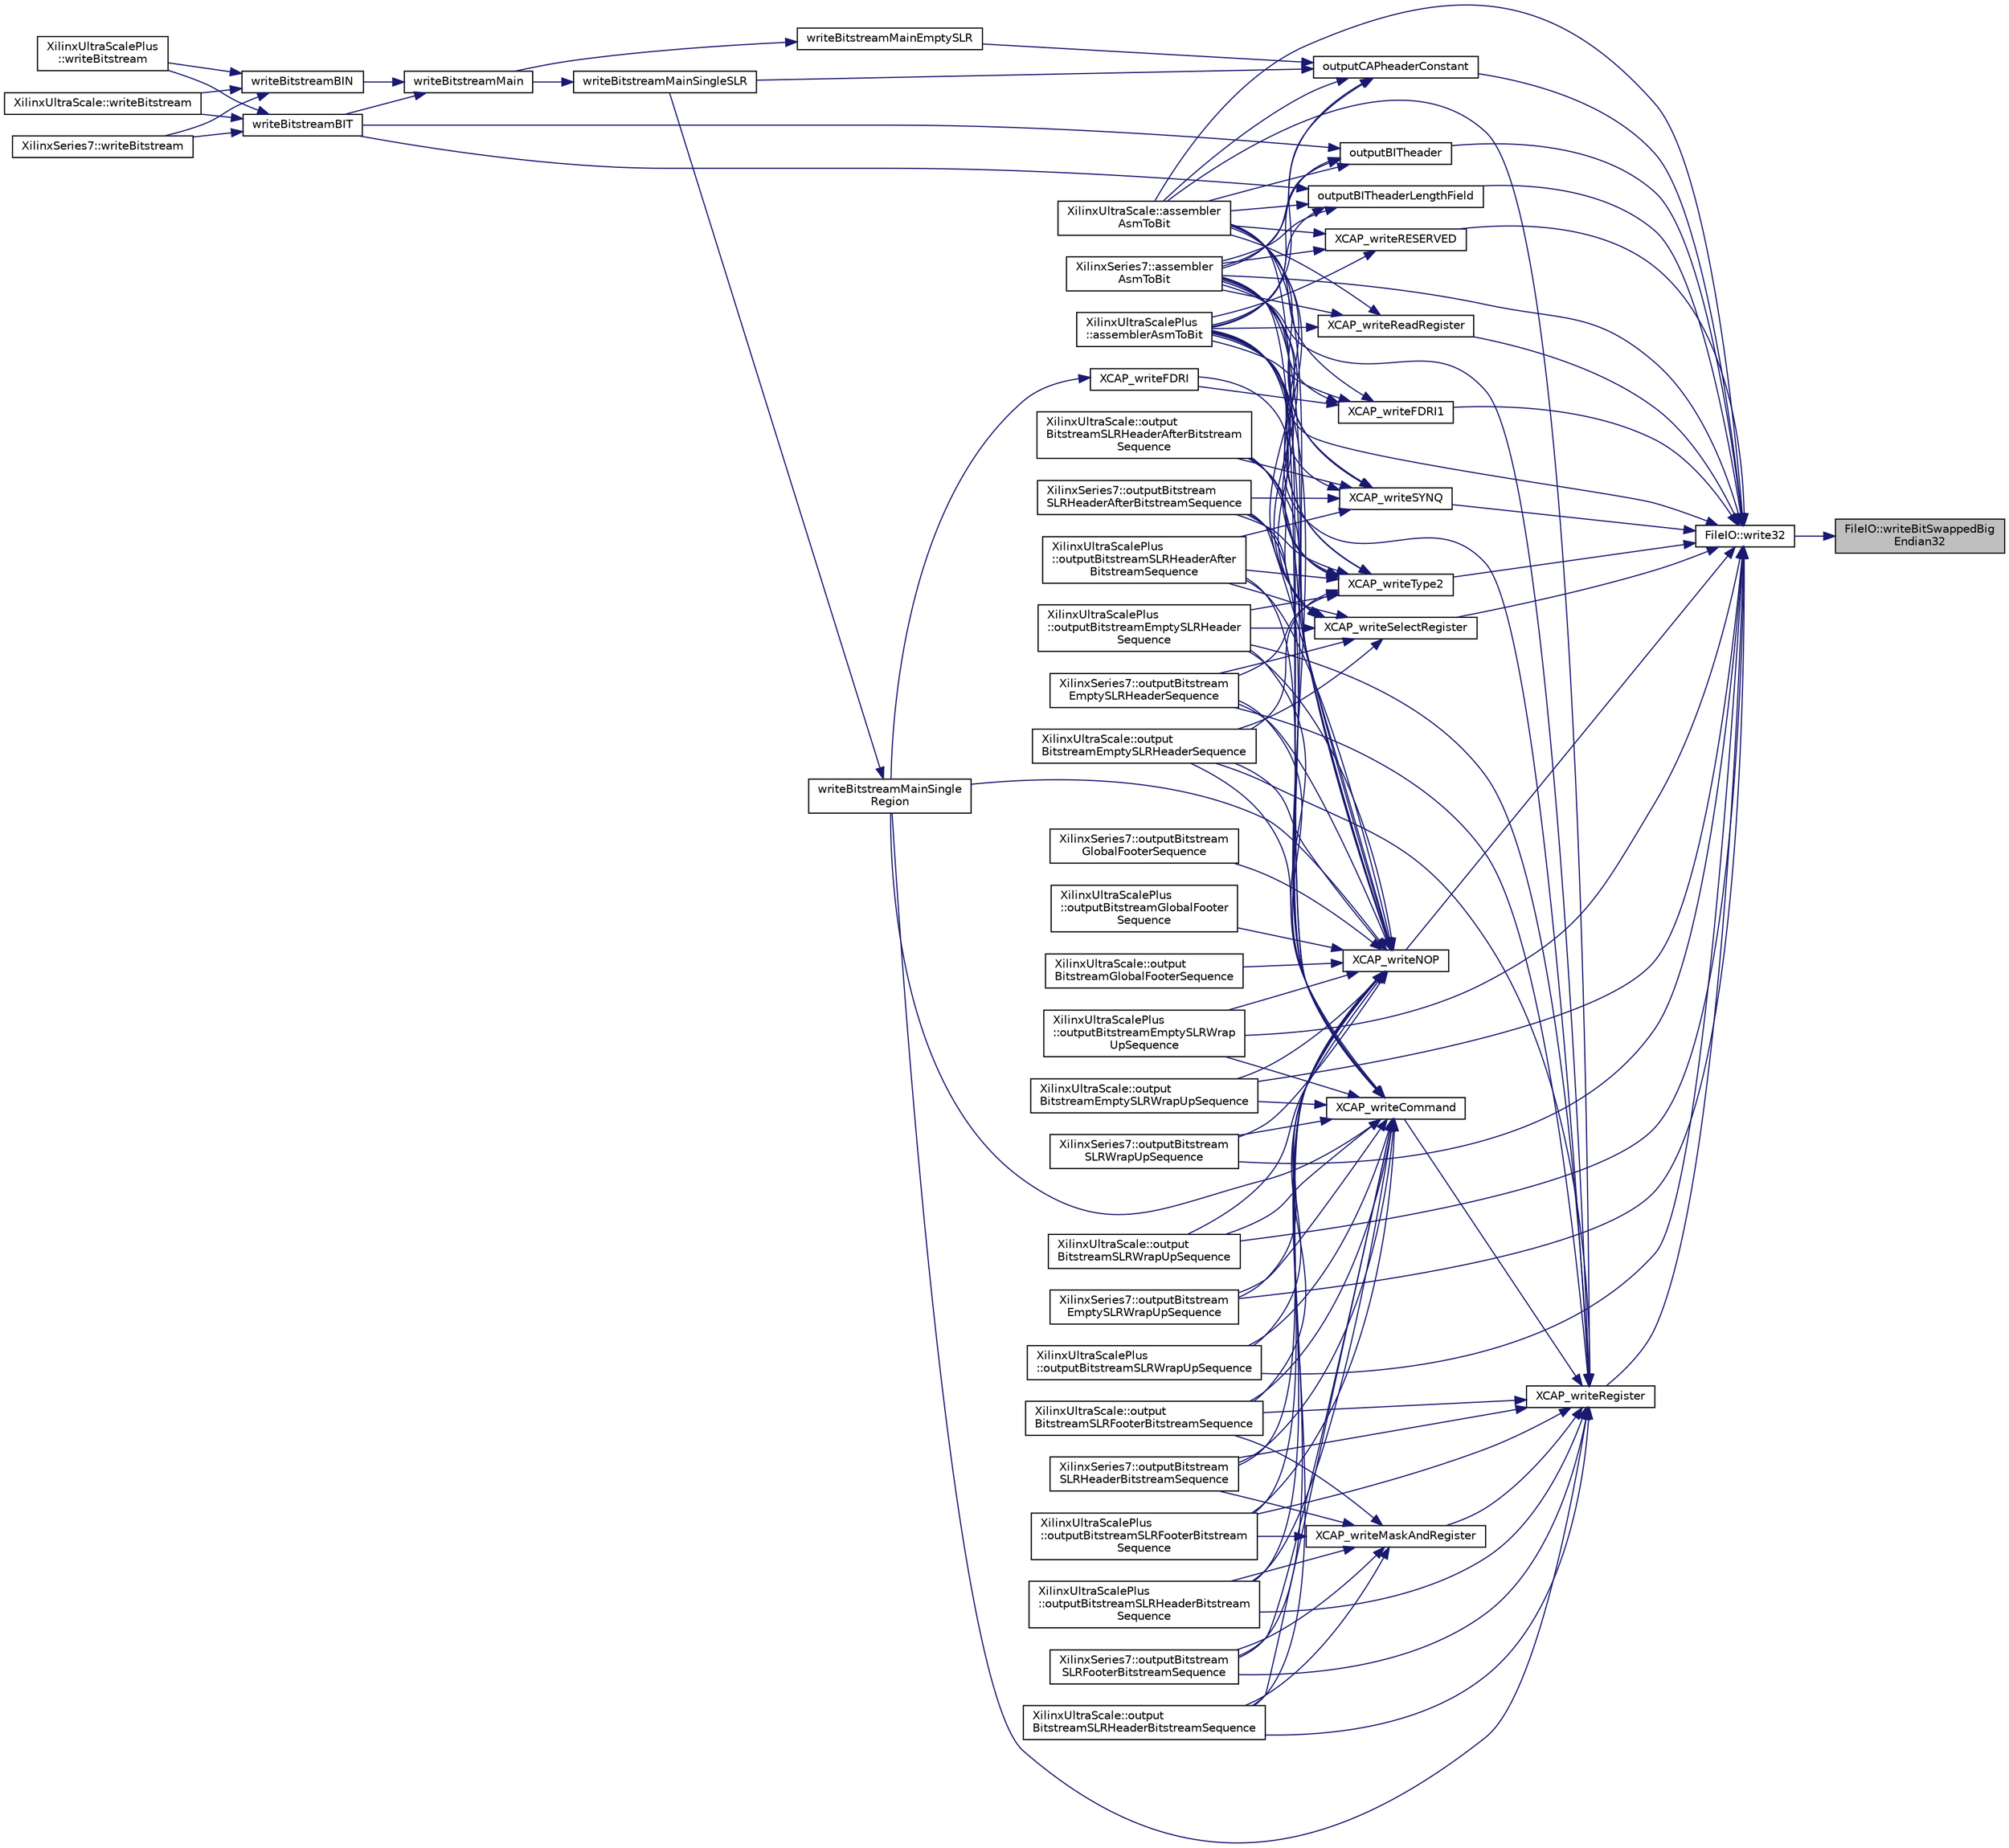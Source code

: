 digraph "FileIO::writeBitSwappedBigEndian32"
{
 // INTERACTIVE_SVG=YES
 // LATEX_PDF_SIZE
  edge [fontname="Helvetica",fontsize="10",labelfontname="Helvetica",labelfontsize="10"];
  node [fontname="Helvetica",fontsize="10",shape=record];
  rankdir="RL";
  Node1 [label="FileIO::writeBitSwappedBig\lEndian32",height=0.2,width=0.4,color="black", fillcolor="grey75", style="filled", fontcolor="black",tooltip=" "];
  Node1 -> Node2 [dir="back",color="midnightblue",fontsize="10",style="solid",fontname="Helvetica"];
  Node2 [label="FileIO::write32",height=0.2,width=0.4,color="black", fillcolor="white", style="filled",URL="$namespaceFileIO.html#a0bbdf3656f5e5f6a4e82e06a27bc5233",tooltip=" "];
  Node2 -> Node3 [dir="back",color="midnightblue",fontsize="10",style="solid",fontname="Helvetica"];
  Node3 [label="XilinxSeries7::assembler\lAsmToBit",height=0.2,width=0.4,color="black", fillcolor="white", style="filled",URL="$classXilinxSeries7.html#a639a90ea02209c56a78ca7748265e842",tooltip=" "];
  Node2 -> Node4 [dir="back",color="midnightblue",fontsize="10",style="solid",fontname="Helvetica"];
  Node4 [label="XilinxUltraScale::assembler\lAsmToBit",height=0.2,width=0.4,color="black", fillcolor="white", style="filled",URL="$classXilinxUltraScale.html#ae59064108c5ceddce061542356c05a41",tooltip=" "];
  Node2 -> Node5 [dir="back",color="midnightblue",fontsize="10",style="solid",fontname="Helvetica"];
  Node5 [label="XilinxUltraScalePlus\l::assemblerAsmToBit",height=0.2,width=0.4,color="black", fillcolor="white", style="filled",URL="$classXilinxUltraScalePlus.html#a058802c627c4177c6fd88ca079551207",tooltip=" "];
  Node2 -> Node6 [dir="back",color="midnightblue",fontsize="10",style="solid",fontname="Helvetica"];
  Node6 [label="outputBITheader",height=0.2,width=0.4,color="black", fillcolor="white", style="filled",URL="$inlineOutput_8h.html#a91979dffab085f36666aabd8b3b62934",tooltip=" "];
  Node6 -> Node3 [dir="back",color="midnightblue",fontsize="10",style="solid",fontname="Helvetica"];
  Node6 -> Node4 [dir="back",color="midnightblue",fontsize="10",style="solid",fontname="Helvetica"];
  Node6 -> Node5 [dir="back",color="midnightblue",fontsize="10",style="solid",fontname="Helvetica"];
  Node6 -> Node7 [dir="back",color="midnightblue",fontsize="10",style="solid",fontname="Helvetica"];
  Node7 [label="writeBitstreamBIT",height=0.2,width=0.4,color="black", fillcolor="white", style="filled",URL="$inlineOutput_8h.html#a7fb90fced1a719d94263f1c2e812ddb7",tooltip=" "];
  Node7 -> Node8 [dir="back",color="midnightblue",fontsize="10",style="solid",fontname="Helvetica"];
  Node8 [label="XilinxSeries7::writeBitstream",height=0.2,width=0.4,color="black", fillcolor="white", style="filled",URL="$classXilinxSeries7.html#a57013b15c1c846d96d7732ad5c0e0201",tooltip=" "];
  Node7 -> Node9 [dir="back",color="midnightblue",fontsize="10",style="solid",fontname="Helvetica"];
  Node9 [label="XilinxUltraScalePlus\l::writeBitstream",height=0.2,width=0.4,color="black", fillcolor="white", style="filled",URL="$classXilinxUltraScalePlus.html#a7f2a7c34766d004adc6f1cfe1bdd62e7",tooltip=" "];
  Node7 -> Node10 [dir="back",color="midnightblue",fontsize="10",style="solid",fontname="Helvetica"];
  Node10 [label="XilinxUltraScale::writeBitstream",height=0.2,width=0.4,color="black", fillcolor="white", style="filled",URL="$classXilinxUltraScale.html#ae7bdd2bbb29cb3ef06c611605d997287",tooltip=" "];
  Node2 -> Node11 [dir="back",color="midnightblue",fontsize="10",style="solid",fontname="Helvetica"];
  Node11 [label="outputBITheaderLengthField",height=0.2,width=0.4,color="black", fillcolor="white", style="filled",URL="$inlineOutput_8h.html#ab9c09236ab751ee544bc377711a68f2d",tooltip=" "];
  Node11 -> Node3 [dir="back",color="midnightblue",fontsize="10",style="solid",fontname="Helvetica"];
  Node11 -> Node4 [dir="back",color="midnightblue",fontsize="10",style="solid",fontname="Helvetica"];
  Node11 -> Node5 [dir="back",color="midnightblue",fontsize="10",style="solid",fontname="Helvetica"];
  Node11 -> Node7 [dir="back",color="midnightblue",fontsize="10",style="solid",fontname="Helvetica"];
  Node2 -> Node12 [dir="back",color="midnightblue",fontsize="10",style="solid",fontname="Helvetica"];
  Node12 [label="XilinxUltraScalePlus\l::outputBitstreamEmptySLRWrap\lUpSequence",height=0.2,width=0.4,color="black", fillcolor="white", style="filled",URL="$classXilinxUltraScalePlus.html#a681672e17a30509ec4b876472c1a1405",tooltip=" "];
  Node2 -> Node13 [dir="back",color="midnightblue",fontsize="10",style="solid",fontname="Helvetica"];
  Node13 [label="XilinxUltraScale::output\lBitstreamEmptySLRWrapUpSequence",height=0.2,width=0.4,color="black", fillcolor="white", style="filled",URL="$classXilinxUltraScale.html#a89f0d470d9ccf87d3144fef22d007a88",tooltip=" "];
  Node2 -> Node14 [dir="back",color="midnightblue",fontsize="10",style="solid",fontname="Helvetica"];
  Node14 [label="XilinxSeries7::outputBitstream\lEmptySLRWrapUpSequence",height=0.2,width=0.4,color="black", fillcolor="white", style="filled",URL="$classXilinxSeries7.html#a46af7485ec9df4c410cfbc5a883ffa11",tooltip=" "];
  Node2 -> Node15 [dir="back",color="midnightblue",fontsize="10",style="solid",fontname="Helvetica"];
  Node15 [label="XilinxUltraScalePlus\l::outputBitstreamSLRWrapUpSequence",height=0.2,width=0.4,color="black", fillcolor="white", style="filled",URL="$classXilinxUltraScalePlus.html#a6a872d2e28df9c296dd2428d5789bdb4",tooltip=" "];
  Node2 -> Node16 [dir="back",color="midnightblue",fontsize="10",style="solid",fontname="Helvetica"];
  Node16 [label="XilinxSeries7::outputBitstream\lSLRWrapUpSequence",height=0.2,width=0.4,color="black", fillcolor="white", style="filled",URL="$classXilinxSeries7.html#a80e0e575ca163dcf312525b208544d03",tooltip=" "];
  Node2 -> Node17 [dir="back",color="midnightblue",fontsize="10",style="solid",fontname="Helvetica"];
  Node17 [label="XilinxUltraScale::output\lBitstreamSLRWrapUpSequence",height=0.2,width=0.4,color="black", fillcolor="white", style="filled",URL="$classXilinxUltraScale.html#a659ec769b4facf108042490d6281ffb4",tooltip=" "];
  Node2 -> Node18 [dir="back",color="midnightblue",fontsize="10",style="solid",fontname="Helvetica"];
  Node18 [label="outputCAPheaderConstant",height=0.2,width=0.4,color="black", fillcolor="white", style="filled",URL="$inlineOutput_8h.html#a13f794352157bc16d9bf43e50062d008",tooltip=" "];
  Node18 -> Node3 [dir="back",color="midnightblue",fontsize="10",style="solid",fontname="Helvetica"];
  Node18 -> Node4 [dir="back",color="midnightblue",fontsize="10",style="solid",fontname="Helvetica"];
  Node18 -> Node5 [dir="back",color="midnightblue",fontsize="10",style="solid",fontname="Helvetica"];
  Node18 -> Node19 [dir="back",color="midnightblue",fontsize="10",style="solid",fontname="Helvetica"];
  Node19 [label="writeBitstreamMainEmptySLR",height=0.2,width=0.4,color="black", fillcolor="white", style="filled",URL="$inlineOutput_8h.html#a05bec3a0deb8010a85f094fe3b4ea2f1",tooltip=" "];
  Node19 -> Node20 [dir="back",color="midnightblue",fontsize="10",style="solid",fontname="Helvetica"];
  Node20 [label="writeBitstreamMain",height=0.2,width=0.4,color="black", fillcolor="white", style="filled",URL="$inlineOutput_8h.html#a250a7beb3f145ab072377c264b49cfcd",tooltip=" "];
  Node20 -> Node21 [dir="back",color="midnightblue",fontsize="10",style="solid",fontname="Helvetica"];
  Node21 [label="writeBitstreamBIN",height=0.2,width=0.4,color="black", fillcolor="white", style="filled",URL="$inlineOutput_8h.html#a39e70cb7cc285893490fa5cf3eb8585b",tooltip=" "];
  Node21 -> Node8 [dir="back",color="midnightblue",fontsize="10",style="solid",fontname="Helvetica"];
  Node21 -> Node10 [dir="back",color="midnightblue",fontsize="10",style="solid",fontname="Helvetica"];
  Node21 -> Node9 [dir="back",color="midnightblue",fontsize="10",style="solid",fontname="Helvetica"];
  Node20 -> Node7 [dir="back",color="midnightblue",fontsize="10",style="solid",fontname="Helvetica"];
  Node18 -> Node22 [dir="back",color="midnightblue",fontsize="10",style="solid",fontname="Helvetica"];
  Node22 [label="writeBitstreamMainSingleSLR",height=0.2,width=0.4,color="black", fillcolor="white", style="filled",URL="$inlineOutput_8h.html#a27282583d01db3246c1282b0da502e96",tooltip=" "];
  Node22 -> Node20 [dir="back",color="midnightblue",fontsize="10",style="solid",fontname="Helvetica"];
  Node2 -> Node23 [dir="back",color="midnightblue",fontsize="10",style="solid",fontname="Helvetica"];
  Node23 [label="XCAP_writeFDRI1",height=0.2,width=0.4,color="black", fillcolor="white", style="filled",URL="$inlineCAP_8h.html#a551870bafdc2f52a33673dffd1e6014d",tooltip="Generate and write only a type 1 FDRI command."];
  Node23 -> Node3 [dir="back",color="midnightblue",fontsize="10",style="solid",fontname="Helvetica"];
  Node23 -> Node4 [dir="back",color="midnightblue",fontsize="10",style="solid",fontname="Helvetica"];
  Node23 -> Node5 [dir="back",color="midnightblue",fontsize="10",style="solid",fontname="Helvetica"];
  Node23 -> Node24 [dir="back",color="midnightblue",fontsize="10",style="solid",fontname="Helvetica"];
  Node24 [label="XCAP_writeFDRI",height=0.2,width=0.4,color="black", fillcolor="white", style="filled",URL="$inlineCAP_8h.html#a2d7dc5c2fe039371ced2389c09012a92",tooltip="Generate and write an FDRI command. Always uses type 2 command for simplicity."];
  Node24 -> Node25 [dir="back",color="midnightblue",fontsize="10",style="solid",fontname="Helvetica"];
  Node25 [label="writeBitstreamMainSingle\lRegion",height=0.2,width=0.4,color="black", fillcolor="white", style="filled",URL="$inlineOutput_8h.html#a4f26be8274b2acf0c33b7bf7c0223550",tooltip=" "];
  Node25 -> Node22 [dir="back",color="midnightblue",fontsize="10",style="solid",fontname="Helvetica"];
  Node2 -> Node26 [dir="back",color="midnightblue",fontsize="10",style="solid",fontname="Helvetica"];
  Node26 [label="XCAP_writeNOP",height=0.2,width=0.4,color="black", fillcolor="white", style="filled",URL="$inlineCAP_8h.html#acc8717a0d78a08bd44e2ce66ac286a9d",tooltip="Generate the encoding for NOP instructions and write them to file ofstream."];
  Node26 -> Node3 [dir="back",color="midnightblue",fontsize="10",style="solid",fontname="Helvetica"];
  Node26 -> Node4 [dir="back",color="midnightblue",fontsize="10",style="solid",fontname="Helvetica"];
  Node26 -> Node5 [dir="back",color="midnightblue",fontsize="10",style="solid",fontname="Helvetica"];
  Node26 -> Node27 [dir="back",color="midnightblue",fontsize="10",style="solid",fontname="Helvetica"];
  Node27 [label="XilinxUltraScalePlus\l::outputBitstreamEmptySLRHeader\lSequence",height=0.2,width=0.4,color="black", fillcolor="white", style="filled",URL="$classXilinxUltraScalePlus.html#a0b94d852ede9fe2a2d7632571d3fdd5b",tooltip=" "];
  Node26 -> Node28 [dir="back",color="midnightblue",fontsize="10",style="solid",fontname="Helvetica"];
  Node28 [label="XilinxSeries7::outputBitstream\lEmptySLRHeaderSequence",height=0.2,width=0.4,color="black", fillcolor="white", style="filled",URL="$classXilinxSeries7.html#a2ac1cb881bed925d2feeded83ab441a5",tooltip=" "];
  Node26 -> Node29 [dir="back",color="midnightblue",fontsize="10",style="solid",fontname="Helvetica"];
  Node29 [label="XilinxUltraScale::output\lBitstreamEmptySLRHeaderSequence",height=0.2,width=0.4,color="black", fillcolor="white", style="filled",URL="$classXilinxUltraScale.html#a676481c1fb0e90d6b11b8848cfc1cfa4",tooltip=" "];
  Node26 -> Node13 [dir="back",color="midnightblue",fontsize="10",style="solid",fontname="Helvetica"];
  Node26 -> Node12 [dir="back",color="midnightblue",fontsize="10",style="solid",fontname="Helvetica"];
  Node26 -> Node14 [dir="back",color="midnightblue",fontsize="10",style="solid",fontname="Helvetica"];
  Node26 -> Node30 [dir="back",color="midnightblue",fontsize="10",style="solid",fontname="Helvetica"];
  Node30 [label="XilinxSeries7::outputBitstream\lGlobalFooterSequence",height=0.2,width=0.4,color="black", fillcolor="white", style="filled",URL="$classXilinxSeries7.html#a47ea6eda606a80e020b68fa954565072",tooltip=" "];
  Node26 -> Node31 [dir="back",color="midnightblue",fontsize="10",style="solid",fontname="Helvetica"];
  Node31 [label="XilinxUltraScalePlus\l::outputBitstreamGlobalFooter\lSequence",height=0.2,width=0.4,color="black", fillcolor="white", style="filled",URL="$classXilinxUltraScalePlus.html#a219189a6c875c2100bba5a9f084084d7",tooltip=" "];
  Node26 -> Node32 [dir="back",color="midnightblue",fontsize="10",style="solid",fontname="Helvetica"];
  Node32 [label="XilinxUltraScale::output\lBitstreamGlobalFooterSequence",height=0.2,width=0.4,color="black", fillcolor="white", style="filled",URL="$classXilinxUltraScale.html#ad9b7b023be68b2cbeaecdead48406a20",tooltip=" "];
  Node26 -> Node33 [dir="back",color="midnightblue",fontsize="10",style="solid",fontname="Helvetica"];
  Node33 [label="XilinxUltraScale::output\lBitstreamSLRFooterBitstreamSequence",height=0.2,width=0.4,color="black", fillcolor="white", style="filled",URL="$classXilinxUltraScale.html#ac200e25f1cb772ba722fd2a4f349f420",tooltip=" "];
  Node26 -> Node34 [dir="back",color="midnightblue",fontsize="10",style="solid",fontname="Helvetica"];
  Node34 [label="XilinxSeries7::outputBitstream\lSLRFooterBitstreamSequence",height=0.2,width=0.4,color="black", fillcolor="white", style="filled",URL="$classXilinxSeries7.html#a28d4beae559e44094857ad6a0243cdaa",tooltip=" "];
  Node26 -> Node35 [dir="back",color="midnightblue",fontsize="10",style="solid",fontname="Helvetica"];
  Node35 [label="XilinxUltraScalePlus\l::outputBitstreamSLRFooterBitstream\lSequence",height=0.2,width=0.4,color="black", fillcolor="white", style="filled",URL="$classXilinxUltraScalePlus.html#a3ec7369b24adadff9c91726a1e002fb3",tooltip=" "];
  Node26 -> Node36 [dir="back",color="midnightblue",fontsize="10",style="solid",fontname="Helvetica"];
  Node36 [label="XilinxUltraScale::output\lBitstreamSLRHeaderAfterBitstream\lSequence",height=0.2,width=0.4,color="black", fillcolor="white", style="filled",URL="$classXilinxUltraScale.html#a55ead0a9663bd461a7cd4abd8f5684f2",tooltip=" "];
  Node26 -> Node37 [dir="back",color="midnightblue",fontsize="10",style="solid",fontname="Helvetica"];
  Node37 [label="XilinxSeries7::outputBitstream\lSLRHeaderAfterBitstreamSequence",height=0.2,width=0.4,color="black", fillcolor="white", style="filled",URL="$classXilinxSeries7.html#afbaf18de3f60ea14a482474b16851642",tooltip=" "];
  Node26 -> Node38 [dir="back",color="midnightblue",fontsize="10",style="solid",fontname="Helvetica"];
  Node38 [label="XilinxUltraScalePlus\l::outputBitstreamSLRHeaderAfter\lBitstreamSequence",height=0.2,width=0.4,color="black", fillcolor="white", style="filled",URL="$classXilinxUltraScalePlus.html#abf41976c5eb3bbc44974db8ffad594e9",tooltip=" "];
  Node26 -> Node39 [dir="back",color="midnightblue",fontsize="10",style="solid",fontname="Helvetica"];
  Node39 [label="XilinxUltraScale::output\lBitstreamSLRHeaderBitstreamSequence",height=0.2,width=0.4,color="black", fillcolor="white", style="filled",URL="$classXilinxUltraScale.html#ad03f8a5324c34bb865ba30d1316492f2",tooltip=" "];
  Node26 -> Node40 [dir="back",color="midnightblue",fontsize="10",style="solid",fontname="Helvetica"];
  Node40 [label="XilinxSeries7::outputBitstream\lSLRHeaderBitstreamSequence",height=0.2,width=0.4,color="black", fillcolor="white", style="filled",URL="$classXilinxSeries7.html#a158d75566b3ec28cd5d5dd4263ba9793",tooltip=" "];
  Node26 -> Node41 [dir="back",color="midnightblue",fontsize="10",style="solid",fontname="Helvetica"];
  Node41 [label="XilinxUltraScalePlus\l::outputBitstreamSLRHeaderBitstream\lSequence",height=0.2,width=0.4,color="black", fillcolor="white", style="filled",URL="$classXilinxUltraScalePlus.html#a0e05d34036776af627385346940c7a9b",tooltip=" "];
  Node26 -> Node16 [dir="back",color="midnightblue",fontsize="10",style="solid",fontname="Helvetica"];
  Node26 -> Node17 [dir="back",color="midnightblue",fontsize="10",style="solid",fontname="Helvetica"];
  Node26 -> Node15 [dir="back",color="midnightblue",fontsize="10",style="solid",fontname="Helvetica"];
  Node26 -> Node25 [dir="back",color="midnightblue",fontsize="10",style="solid",fontname="Helvetica"];
  Node2 -> Node42 [dir="back",color="midnightblue",fontsize="10",style="solid",fontname="Helvetica"];
  Node42 [label="XCAP_writeReadRegister",height=0.2,width=0.4,color="black", fillcolor="white", style="filled",URL="$inlineCAP_8h.html#a6d5a9e9dc8c166890b79906cebafe1db",tooltip="Generate the encoding for reading a CAP register and write it to file ofstream."];
  Node42 -> Node3 [dir="back",color="midnightblue",fontsize="10",style="solid",fontname="Helvetica"];
  Node42 -> Node4 [dir="back",color="midnightblue",fontsize="10",style="solid",fontname="Helvetica"];
  Node42 -> Node5 [dir="back",color="midnightblue",fontsize="10",style="solid",fontname="Helvetica"];
  Node2 -> Node43 [dir="back",color="midnightblue",fontsize="10",style="solid",fontname="Helvetica"];
  Node43 [label="XCAP_writeRegister",height=0.2,width=0.4,color="black", fillcolor="white", style="filled",URL="$inlineCAP_8h.html#af3002274ef7f925f95bfc3f928e8978b",tooltip="Generate the encoding for writing a CAP register and write it to file ofstream."];
  Node43 -> Node3 [dir="back",color="midnightblue",fontsize="10",style="solid",fontname="Helvetica"];
  Node43 -> Node4 [dir="back",color="midnightblue",fontsize="10",style="solid",fontname="Helvetica"];
  Node43 -> Node5 [dir="back",color="midnightblue",fontsize="10",style="solid",fontname="Helvetica"];
  Node43 -> Node29 [dir="back",color="midnightblue",fontsize="10",style="solid",fontname="Helvetica"];
  Node43 -> Node28 [dir="back",color="midnightblue",fontsize="10",style="solid",fontname="Helvetica"];
  Node43 -> Node27 [dir="back",color="midnightblue",fontsize="10",style="solid",fontname="Helvetica"];
  Node43 -> Node34 [dir="back",color="midnightblue",fontsize="10",style="solid",fontname="Helvetica"];
  Node43 -> Node33 [dir="back",color="midnightblue",fontsize="10",style="solid",fontname="Helvetica"];
  Node43 -> Node35 [dir="back",color="midnightblue",fontsize="10",style="solid",fontname="Helvetica"];
  Node43 -> Node40 [dir="back",color="midnightblue",fontsize="10",style="solid",fontname="Helvetica"];
  Node43 -> Node41 [dir="back",color="midnightblue",fontsize="10",style="solid",fontname="Helvetica"];
  Node43 -> Node39 [dir="back",color="midnightblue",fontsize="10",style="solid",fontname="Helvetica"];
  Node43 -> Node25 [dir="back",color="midnightblue",fontsize="10",style="solid",fontname="Helvetica"];
  Node43 -> Node44 [dir="back",color="midnightblue",fontsize="10",style="solid",fontname="Helvetica"];
  Node44 [label="XCAP_writeCommand",height=0.2,width=0.4,color="black", fillcolor="white", style="filled",URL="$inlineCAP_8h.html#a4ad6e8544f23f9a22e46204b59d07b3d",tooltip="Generate the encoding for writing a CAP command and write it to file ofstream."];
  Node44 -> Node3 [dir="back",color="midnightblue",fontsize="10",style="solid",fontname="Helvetica"];
  Node44 -> Node4 [dir="back",color="midnightblue",fontsize="10",style="solid",fontname="Helvetica"];
  Node44 -> Node5 [dir="back",color="midnightblue",fontsize="10",style="solid",fontname="Helvetica"];
  Node44 -> Node27 [dir="back",color="midnightblue",fontsize="10",style="solid",fontname="Helvetica"];
  Node44 -> Node29 [dir="back",color="midnightblue",fontsize="10",style="solid",fontname="Helvetica"];
  Node44 -> Node28 [dir="back",color="midnightblue",fontsize="10",style="solid",fontname="Helvetica"];
  Node44 -> Node14 [dir="back",color="midnightblue",fontsize="10",style="solid",fontname="Helvetica"];
  Node44 -> Node12 [dir="back",color="midnightblue",fontsize="10",style="solid",fontname="Helvetica"];
  Node44 -> Node13 [dir="back",color="midnightblue",fontsize="10",style="solid",fontname="Helvetica"];
  Node44 -> Node35 [dir="back",color="midnightblue",fontsize="10",style="solid",fontname="Helvetica"];
  Node44 -> Node33 [dir="back",color="midnightblue",fontsize="10",style="solid",fontname="Helvetica"];
  Node44 -> Node34 [dir="back",color="midnightblue",fontsize="10",style="solid",fontname="Helvetica"];
  Node44 -> Node37 [dir="back",color="midnightblue",fontsize="10",style="solid",fontname="Helvetica"];
  Node44 -> Node38 [dir="back",color="midnightblue",fontsize="10",style="solid",fontname="Helvetica"];
  Node44 -> Node36 [dir="back",color="midnightblue",fontsize="10",style="solid",fontname="Helvetica"];
  Node44 -> Node40 [dir="back",color="midnightblue",fontsize="10",style="solid",fontname="Helvetica"];
  Node44 -> Node41 [dir="back",color="midnightblue",fontsize="10",style="solid",fontname="Helvetica"];
  Node44 -> Node39 [dir="back",color="midnightblue",fontsize="10",style="solid",fontname="Helvetica"];
  Node44 -> Node16 [dir="back",color="midnightblue",fontsize="10",style="solid",fontname="Helvetica"];
  Node44 -> Node15 [dir="back",color="midnightblue",fontsize="10",style="solid",fontname="Helvetica"];
  Node44 -> Node17 [dir="back",color="midnightblue",fontsize="10",style="solid",fontname="Helvetica"];
  Node44 -> Node25 [dir="back",color="midnightblue",fontsize="10",style="solid",fontname="Helvetica"];
  Node43 -> Node45 [dir="back",color="midnightblue",fontsize="10",style="solid",fontname="Helvetica"];
  Node45 [label="XCAP_writeMaskAndRegister",height=0.2,width=0.4,color="black", fillcolor="white", style="filled",URL="$inlineCAP_8h.html#ab3df52182d59a5aef4a805c6f19bf326",tooltip="Generate the encoding for writing a CAP register with a mask and write it to file ofstream."];
  Node45 -> Node34 [dir="back",color="midnightblue",fontsize="10",style="solid",fontname="Helvetica"];
  Node45 -> Node33 [dir="back",color="midnightblue",fontsize="10",style="solid",fontname="Helvetica"];
  Node45 -> Node35 [dir="back",color="midnightblue",fontsize="10",style="solid",fontname="Helvetica"];
  Node45 -> Node40 [dir="back",color="midnightblue",fontsize="10",style="solid",fontname="Helvetica"];
  Node45 -> Node41 [dir="back",color="midnightblue",fontsize="10",style="solid",fontname="Helvetica"];
  Node45 -> Node39 [dir="back",color="midnightblue",fontsize="10",style="solid",fontname="Helvetica"];
  Node2 -> Node46 [dir="back",color="midnightblue",fontsize="10",style="solid",fontname="Helvetica"];
  Node46 [label="XCAP_writeRESERVED",height=0.2,width=0.4,color="black", fillcolor="white", style="filled",URL="$inlineCAP_8h.html#a5c148b873dfb74d47d35806f727c6bc0",tooltip="Generate the encoding for Reserved instructions and write them to file ofstream."];
  Node46 -> Node3 [dir="back",color="midnightblue",fontsize="10",style="solid",fontname="Helvetica"];
  Node46 -> Node4 [dir="back",color="midnightblue",fontsize="10",style="solid",fontname="Helvetica"];
  Node46 -> Node5 [dir="back",color="midnightblue",fontsize="10",style="solid",fontname="Helvetica"];
  Node2 -> Node47 [dir="back",color="midnightblue",fontsize="10",style="solid",fontname="Helvetica"];
  Node47 [label="XCAP_writeSelectRegister",height=0.2,width=0.4,color="black", fillcolor="white", style="filled",URL="$inlineCAP_8h.html#a32c2057114ab274c54fc918918ac2a00",tooltip="Generate the encoding for \"selecting\" a CAP register and write it to file ofstream."];
  Node47 -> Node3 [dir="back",color="midnightblue",fontsize="10",style="solid",fontname="Helvetica"];
  Node47 -> Node4 [dir="back",color="midnightblue",fontsize="10",style="solid",fontname="Helvetica"];
  Node47 -> Node5 [dir="back",color="midnightblue",fontsize="10",style="solid",fontname="Helvetica"];
  Node47 -> Node28 [dir="back",color="midnightblue",fontsize="10",style="solid",fontname="Helvetica"];
  Node47 -> Node27 [dir="back",color="midnightblue",fontsize="10",style="solid",fontname="Helvetica"];
  Node47 -> Node29 [dir="back",color="midnightblue",fontsize="10",style="solid",fontname="Helvetica"];
  Node47 -> Node38 [dir="back",color="midnightblue",fontsize="10",style="solid",fontname="Helvetica"];
  Node47 -> Node37 [dir="back",color="midnightblue",fontsize="10",style="solid",fontname="Helvetica"];
  Node47 -> Node36 [dir="back",color="midnightblue",fontsize="10",style="solid",fontname="Helvetica"];
  Node2 -> Node48 [dir="back",color="midnightblue",fontsize="10",style="solid",fontname="Helvetica"];
  Node48 [label="XCAP_writeSYNQ",height=0.2,width=0.4,color="black", fillcolor="white", style="filled",URL="$inlineCAP_8h.html#a319647794ca23b959a622a180feb15b0",tooltip="Generate and write an SYNQ command."];
  Node48 -> Node3 [dir="back",color="midnightblue",fontsize="10",style="solid",fontname="Helvetica"];
  Node48 -> Node5 [dir="back",color="midnightblue",fontsize="10",style="solid",fontname="Helvetica"];
  Node48 -> Node4 [dir="back",color="midnightblue",fontsize="10",style="solid",fontname="Helvetica"];
  Node48 -> Node36 [dir="back",color="midnightblue",fontsize="10",style="solid",fontname="Helvetica"];
  Node48 -> Node37 [dir="back",color="midnightblue",fontsize="10",style="solid",fontname="Helvetica"];
  Node48 -> Node38 [dir="back",color="midnightblue",fontsize="10",style="solid",fontname="Helvetica"];
  Node2 -> Node49 [dir="back",color="midnightblue",fontsize="10",style="solid",fontname="Helvetica"];
  Node49 [label="XCAP_writeType2",height=0.2,width=0.4,color="black", fillcolor="white", style="filled",URL="$inlineCAP_8h.html#a340bd61ffcb7e71374a6aa41e830fa7f",tooltip="Generate and write only a type 2 FDRI command."];
  Node49 -> Node3 [dir="back",color="midnightblue",fontsize="10",style="solid",fontname="Helvetica"];
  Node49 -> Node4 [dir="back",color="midnightblue",fontsize="10",style="solid",fontname="Helvetica"];
  Node49 -> Node5 [dir="back",color="midnightblue",fontsize="10",style="solid",fontname="Helvetica"];
  Node49 -> Node27 [dir="back",color="midnightblue",fontsize="10",style="solid",fontname="Helvetica"];
  Node49 -> Node28 [dir="back",color="midnightblue",fontsize="10",style="solid",fontname="Helvetica"];
  Node49 -> Node29 [dir="back",color="midnightblue",fontsize="10",style="solid",fontname="Helvetica"];
  Node49 -> Node36 [dir="back",color="midnightblue",fontsize="10",style="solid",fontname="Helvetica"];
  Node49 -> Node38 [dir="back",color="midnightblue",fontsize="10",style="solid",fontname="Helvetica"];
  Node49 -> Node37 [dir="back",color="midnightblue",fontsize="10",style="solid",fontname="Helvetica"];
  Node49 -> Node24 [dir="back",color="midnightblue",fontsize="10",style="solid",fontname="Helvetica"];
}
